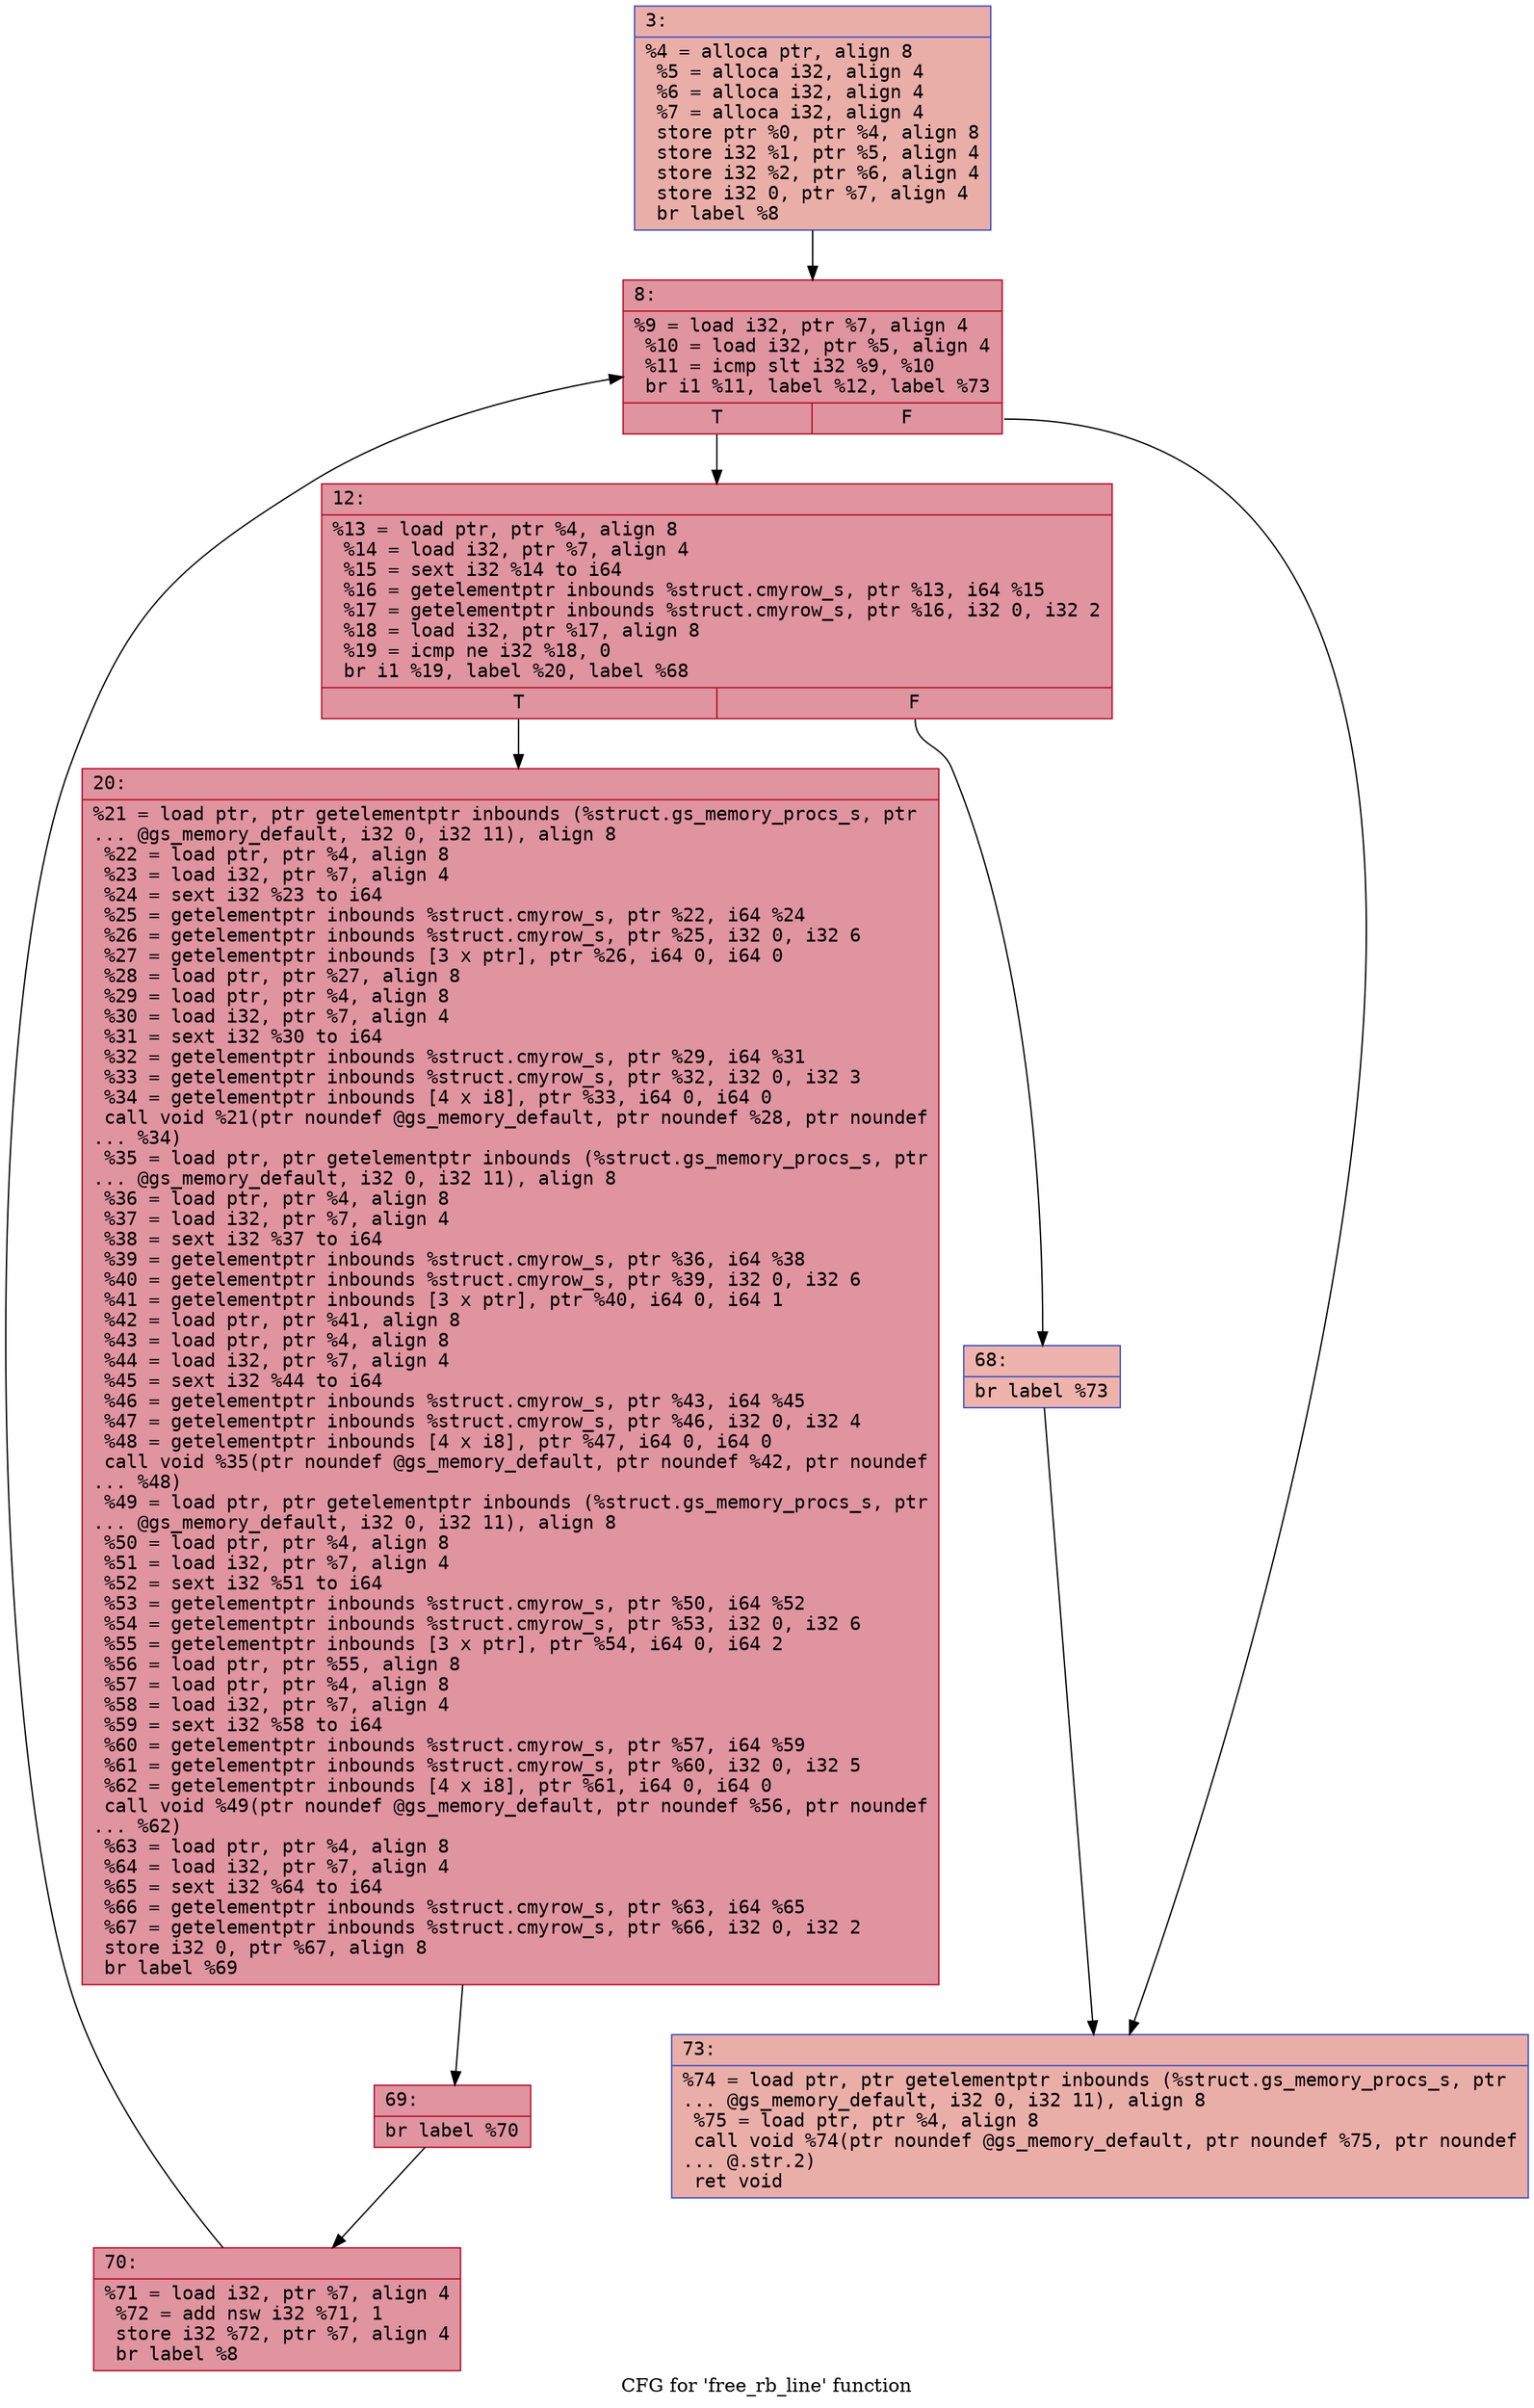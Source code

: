 digraph "CFG for 'free_rb_line' function" {
	label="CFG for 'free_rb_line' function";

	Node0x600002746df0 [shape=record,color="#3d50c3ff", style=filled, fillcolor="#d0473d70" fontname="Courier",label="{3:\l|  %4 = alloca ptr, align 8\l  %5 = alloca i32, align 4\l  %6 = alloca i32, align 4\l  %7 = alloca i32, align 4\l  store ptr %0, ptr %4, align 8\l  store i32 %1, ptr %5, align 4\l  store i32 %2, ptr %6, align 4\l  store i32 0, ptr %7, align 4\l  br label %8\l}"];
	Node0x600002746df0 -> Node0x600002746e40[tooltip="3 -> 8\nProbability 100.00%" ];
	Node0x600002746e40 [shape=record,color="#b70d28ff", style=filled, fillcolor="#b70d2870" fontname="Courier",label="{8:\l|  %9 = load i32, ptr %7, align 4\l  %10 = load i32, ptr %5, align 4\l  %11 = icmp slt i32 %9, %10\l  br i1 %11, label %12, label %73\l|{<s0>T|<s1>F}}"];
	Node0x600002746e40:s0 -> Node0x600002746e90[tooltip="8 -> 12\nProbability 96.88%" ];
	Node0x600002746e40:s1 -> Node0x600002747020[tooltip="8 -> 73\nProbability 3.12%" ];
	Node0x600002746e90 [shape=record,color="#b70d28ff", style=filled, fillcolor="#b70d2870" fontname="Courier",label="{12:\l|  %13 = load ptr, ptr %4, align 8\l  %14 = load i32, ptr %7, align 4\l  %15 = sext i32 %14 to i64\l  %16 = getelementptr inbounds %struct.cmyrow_s, ptr %13, i64 %15\l  %17 = getelementptr inbounds %struct.cmyrow_s, ptr %16, i32 0, i32 2\l  %18 = load i32, ptr %17, align 8\l  %19 = icmp ne i32 %18, 0\l  br i1 %19, label %20, label %68\l|{<s0>T|<s1>F}}"];
	Node0x600002746e90:s0 -> Node0x600002746ee0[tooltip="12 -> 20\nProbability 96.88%" ];
	Node0x600002746e90:s1 -> Node0x600002746f30[tooltip="12 -> 68\nProbability 3.12%" ];
	Node0x600002746ee0 [shape=record,color="#b70d28ff", style=filled, fillcolor="#b70d2870" fontname="Courier",label="{20:\l|  %21 = load ptr, ptr getelementptr inbounds (%struct.gs_memory_procs_s, ptr\l... @gs_memory_default, i32 0, i32 11), align 8\l  %22 = load ptr, ptr %4, align 8\l  %23 = load i32, ptr %7, align 4\l  %24 = sext i32 %23 to i64\l  %25 = getelementptr inbounds %struct.cmyrow_s, ptr %22, i64 %24\l  %26 = getelementptr inbounds %struct.cmyrow_s, ptr %25, i32 0, i32 6\l  %27 = getelementptr inbounds [3 x ptr], ptr %26, i64 0, i64 0\l  %28 = load ptr, ptr %27, align 8\l  %29 = load ptr, ptr %4, align 8\l  %30 = load i32, ptr %7, align 4\l  %31 = sext i32 %30 to i64\l  %32 = getelementptr inbounds %struct.cmyrow_s, ptr %29, i64 %31\l  %33 = getelementptr inbounds %struct.cmyrow_s, ptr %32, i32 0, i32 3\l  %34 = getelementptr inbounds [4 x i8], ptr %33, i64 0, i64 0\l  call void %21(ptr noundef @gs_memory_default, ptr noundef %28, ptr noundef\l... %34)\l  %35 = load ptr, ptr getelementptr inbounds (%struct.gs_memory_procs_s, ptr\l... @gs_memory_default, i32 0, i32 11), align 8\l  %36 = load ptr, ptr %4, align 8\l  %37 = load i32, ptr %7, align 4\l  %38 = sext i32 %37 to i64\l  %39 = getelementptr inbounds %struct.cmyrow_s, ptr %36, i64 %38\l  %40 = getelementptr inbounds %struct.cmyrow_s, ptr %39, i32 0, i32 6\l  %41 = getelementptr inbounds [3 x ptr], ptr %40, i64 0, i64 1\l  %42 = load ptr, ptr %41, align 8\l  %43 = load ptr, ptr %4, align 8\l  %44 = load i32, ptr %7, align 4\l  %45 = sext i32 %44 to i64\l  %46 = getelementptr inbounds %struct.cmyrow_s, ptr %43, i64 %45\l  %47 = getelementptr inbounds %struct.cmyrow_s, ptr %46, i32 0, i32 4\l  %48 = getelementptr inbounds [4 x i8], ptr %47, i64 0, i64 0\l  call void %35(ptr noundef @gs_memory_default, ptr noundef %42, ptr noundef\l... %48)\l  %49 = load ptr, ptr getelementptr inbounds (%struct.gs_memory_procs_s, ptr\l... @gs_memory_default, i32 0, i32 11), align 8\l  %50 = load ptr, ptr %4, align 8\l  %51 = load i32, ptr %7, align 4\l  %52 = sext i32 %51 to i64\l  %53 = getelementptr inbounds %struct.cmyrow_s, ptr %50, i64 %52\l  %54 = getelementptr inbounds %struct.cmyrow_s, ptr %53, i32 0, i32 6\l  %55 = getelementptr inbounds [3 x ptr], ptr %54, i64 0, i64 2\l  %56 = load ptr, ptr %55, align 8\l  %57 = load ptr, ptr %4, align 8\l  %58 = load i32, ptr %7, align 4\l  %59 = sext i32 %58 to i64\l  %60 = getelementptr inbounds %struct.cmyrow_s, ptr %57, i64 %59\l  %61 = getelementptr inbounds %struct.cmyrow_s, ptr %60, i32 0, i32 5\l  %62 = getelementptr inbounds [4 x i8], ptr %61, i64 0, i64 0\l  call void %49(ptr noundef @gs_memory_default, ptr noundef %56, ptr noundef\l... %62)\l  %63 = load ptr, ptr %4, align 8\l  %64 = load i32, ptr %7, align 4\l  %65 = sext i32 %64 to i64\l  %66 = getelementptr inbounds %struct.cmyrow_s, ptr %63, i64 %65\l  %67 = getelementptr inbounds %struct.cmyrow_s, ptr %66, i32 0, i32 2\l  store i32 0, ptr %67, align 8\l  br label %69\l}"];
	Node0x600002746ee0 -> Node0x600002746f80[tooltip="20 -> 69\nProbability 100.00%" ];
	Node0x600002746f30 [shape=record,color="#3d50c3ff", style=filled, fillcolor="#d6524470" fontname="Courier",label="{68:\l|  br label %73\l}"];
	Node0x600002746f30 -> Node0x600002747020[tooltip="68 -> 73\nProbability 100.00%" ];
	Node0x600002746f80 [shape=record,color="#b70d28ff", style=filled, fillcolor="#b70d2870" fontname="Courier",label="{69:\l|  br label %70\l}"];
	Node0x600002746f80 -> Node0x600002746fd0[tooltip="69 -> 70\nProbability 100.00%" ];
	Node0x600002746fd0 [shape=record,color="#b70d28ff", style=filled, fillcolor="#b70d2870" fontname="Courier",label="{70:\l|  %71 = load i32, ptr %7, align 4\l  %72 = add nsw i32 %71, 1\l  store i32 %72, ptr %7, align 4\l  br label %8\l}"];
	Node0x600002746fd0 -> Node0x600002746e40[tooltip="70 -> 8\nProbability 100.00%" ];
	Node0x600002747020 [shape=record,color="#3d50c3ff", style=filled, fillcolor="#d0473d70" fontname="Courier",label="{73:\l|  %74 = load ptr, ptr getelementptr inbounds (%struct.gs_memory_procs_s, ptr\l... @gs_memory_default, i32 0, i32 11), align 8\l  %75 = load ptr, ptr %4, align 8\l  call void %74(ptr noundef @gs_memory_default, ptr noundef %75, ptr noundef\l... @.str.2)\l  ret void\l}"];
}
